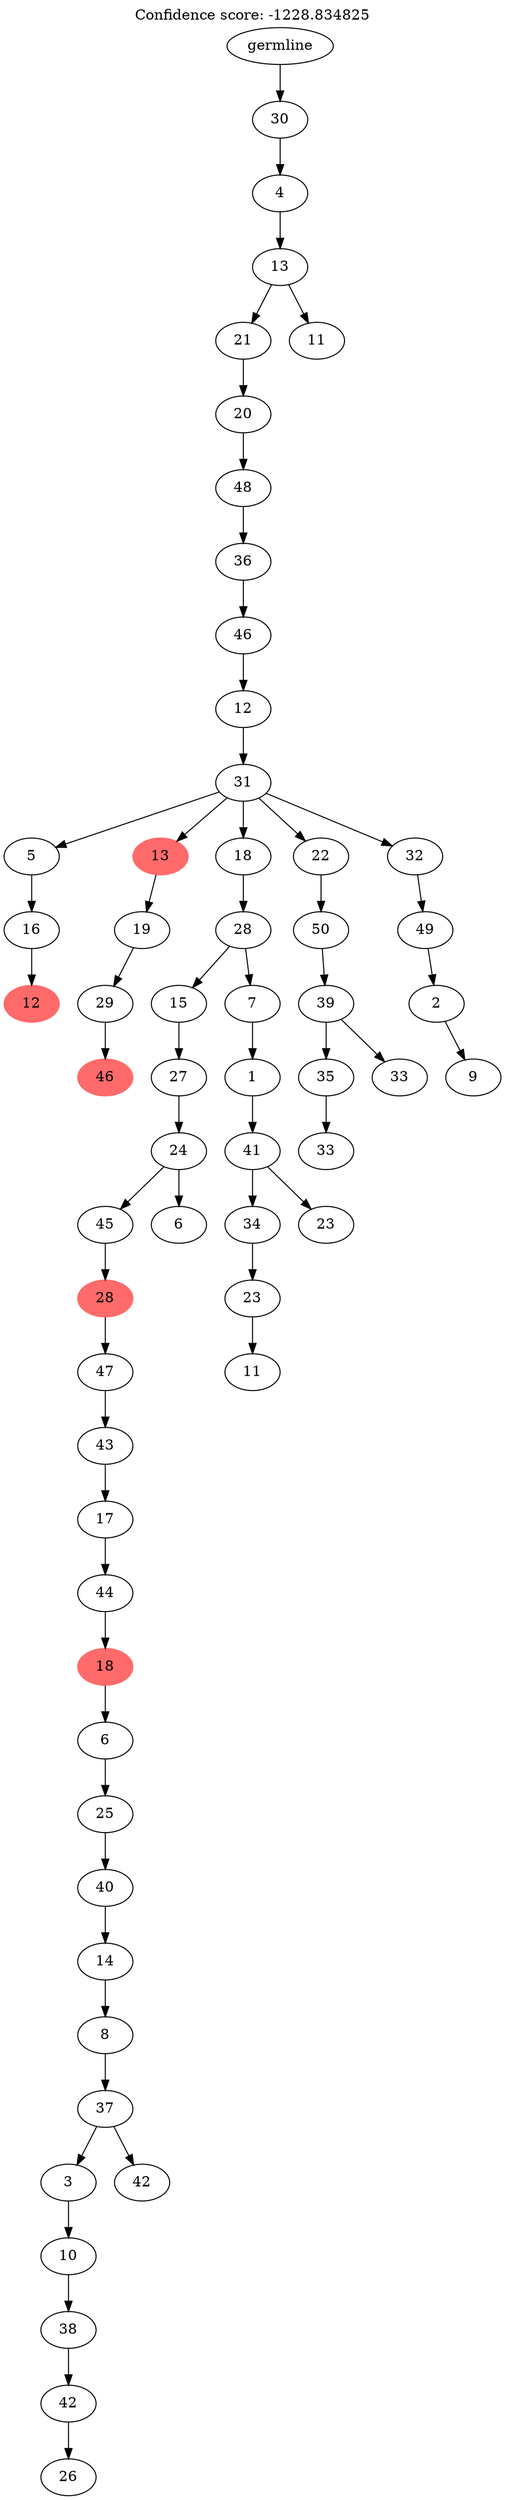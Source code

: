 digraph g {
	"58" -> "59";
	"59" [color=indianred1, style=filled, label="12"];
	"57" -> "58";
	"58" [label="16"];
	"55" -> "56";
	"56" [color=indianred1, style=filled, label="46"];
	"54" -> "55";
	"55" [label="29"];
	"53" -> "54";
	"54" [label="19"];
	"49" -> "50";
	"50" [label="26"];
	"48" -> "49";
	"49" [label="42"];
	"47" -> "48";
	"48" [label="38"];
	"46" -> "47";
	"47" [label="10"];
	"45" -> "46";
	"46" [label="3"];
	"45" -> "51";
	"51" [label="42"];
	"44" -> "45";
	"45" [label="37"];
	"43" -> "44";
	"44" [label="8"];
	"42" -> "43";
	"43" [label="14"];
	"41" -> "42";
	"42" [label="40"];
	"40" -> "41";
	"41" [label="25"];
	"39" -> "40";
	"40" [label="6"];
	"38" -> "39";
	"39" [color=indianred1, style=filled, label="18"];
	"37" -> "38";
	"38" [label="44"];
	"36" -> "37";
	"37" [label="17"];
	"35" -> "36";
	"36" [label="43"];
	"34" -> "35";
	"35" [label="47"];
	"33" -> "34";
	"34" [color=indianred1, style=filled, label="28"];
	"32" -> "33";
	"33" [label="45"];
	"32" -> "52";
	"52" [label="6"];
	"31" -> "32";
	"32" [label="24"];
	"30" -> "31";
	"31" [label="27"];
	"27" -> "28";
	"28" [label="11"];
	"26" -> "27";
	"27" [label="23"];
	"25" -> "26";
	"26" [label="34"];
	"25" -> "29";
	"29" [label="23"];
	"24" -> "25";
	"25" [label="41"];
	"23" -> "24";
	"24" [label="1"];
	"22" -> "23";
	"23" [label="7"];
	"22" -> "30";
	"30" [label="15"];
	"21" -> "22";
	"22" [label="28"];
	"19" -> "20";
	"20" [label="33"];
	"17" -> "18";
	"18" [label="33"];
	"17" -> "19";
	"19" [label="35"];
	"16" -> "17";
	"17" [label="39"];
	"15" -> "16";
	"16" [label="50"];
	"13" -> "14";
	"14" [label="9"];
	"12" -> "13";
	"13" [label="2"];
	"11" -> "12";
	"12" [label="49"];
	"10" -> "11";
	"11" [label="32"];
	"10" -> "15";
	"15" [label="22"];
	"10" -> "21";
	"21" [label="18"];
	"10" -> "53";
	"53" [color=indianred1, style=filled, label="13"];
	"10" -> "57";
	"57" [label="5"];
	"9" -> "10";
	"10" [label="31"];
	"8" -> "9";
	"9" [label="12"];
	"7" -> "8";
	"8" [label="46"];
	"6" -> "7";
	"7" [label="36"];
	"5" -> "6";
	"6" [label="48"];
	"4" -> "5";
	"5" [label="20"];
	"3" -> "4";
	"4" [label="21"];
	"3" -> "60";
	"60" [label="11"];
	"2" -> "3";
	"3" [label="13"];
	"1" -> "2";
	"2" [label="4"];
	"0" -> "1";
	"1" [label="30"];
	"0" [label="germline"];
	labelloc="t";
	label="Confidence score: -1228.834825";
}
